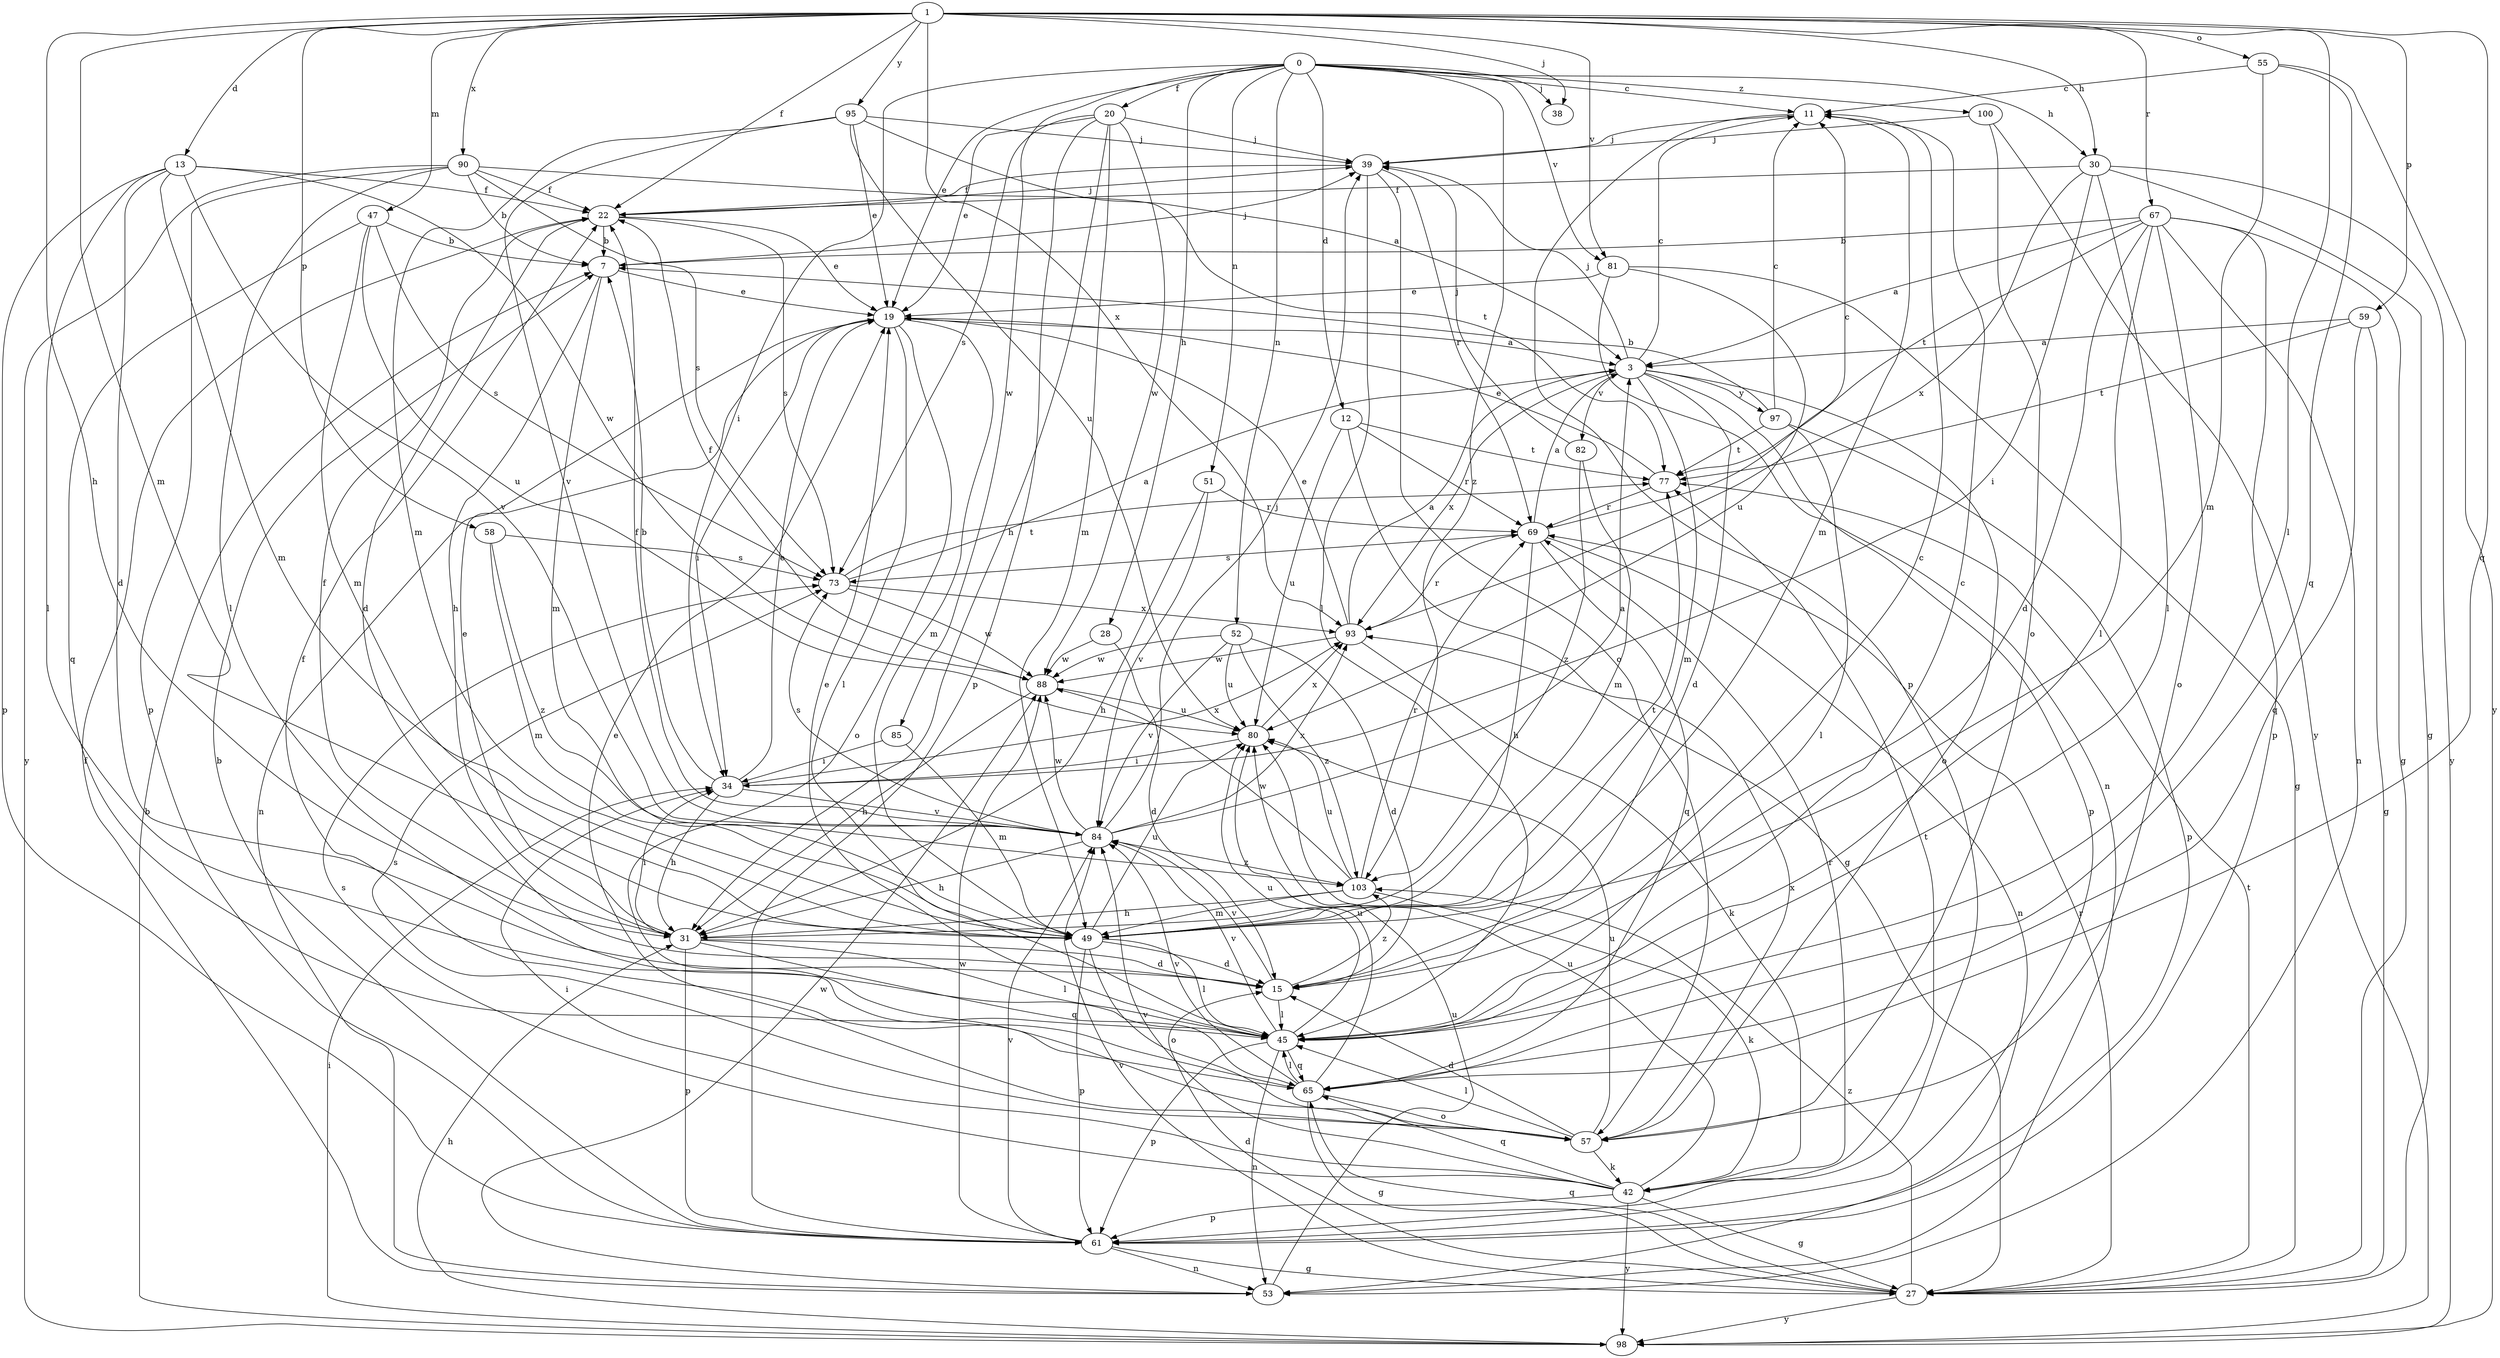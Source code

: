 strict digraph  {
0;
1;
3;
7;
11;
12;
13;
15;
19;
20;
22;
27;
28;
30;
31;
34;
38;
39;
42;
45;
47;
49;
51;
52;
53;
55;
57;
58;
59;
61;
65;
67;
69;
73;
77;
80;
81;
82;
84;
85;
88;
90;
93;
95;
97;
98;
100;
103;
0 -> 11  [label=c];
0 -> 12  [label=d];
0 -> 19  [label=e];
0 -> 20  [label=f];
0 -> 28  [label=h];
0 -> 30  [label=h];
0 -> 34  [label=i];
0 -> 38  [label=j];
0 -> 51  [label=n];
0 -> 52  [label=n];
0 -> 81  [label=v];
0 -> 85  [label=w];
0 -> 100  [label=z];
0 -> 103  [label=z];
1 -> 13  [label=d];
1 -> 22  [label=f];
1 -> 30  [label=h];
1 -> 31  [label=h];
1 -> 38  [label=j];
1 -> 45  [label=l];
1 -> 47  [label=m];
1 -> 49  [label=m];
1 -> 55  [label=o];
1 -> 58  [label=p];
1 -> 59  [label=p];
1 -> 65  [label=q];
1 -> 67  [label=r];
1 -> 81  [label=v];
1 -> 90  [label=x];
1 -> 93  [label=x];
1 -> 95  [label=y];
3 -> 11  [label=c];
3 -> 15  [label=d];
3 -> 39  [label=j];
3 -> 49  [label=m];
3 -> 57  [label=o];
3 -> 61  [label=p];
3 -> 82  [label=v];
3 -> 93  [label=x];
3 -> 97  [label=y];
7 -> 19  [label=e];
7 -> 31  [label=h];
7 -> 39  [label=j];
7 -> 49  [label=m];
11 -> 39  [label=j];
11 -> 49  [label=m];
11 -> 61  [label=p];
12 -> 27  [label=g];
12 -> 69  [label=r];
12 -> 77  [label=t];
12 -> 80  [label=u];
13 -> 15  [label=d];
13 -> 22  [label=f];
13 -> 45  [label=l];
13 -> 49  [label=m];
13 -> 61  [label=p];
13 -> 84  [label=v];
13 -> 88  [label=w];
15 -> 11  [label=c];
15 -> 45  [label=l];
15 -> 84  [label=v];
15 -> 103  [label=z];
19 -> 3  [label=a];
19 -> 34  [label=i];
19 -> 45  [label=l];
19 -> 49  [label=m];
19 -> 53  [label=n];
19 -> 57  [label=o];
20 -> 19  [label=e];
20 -> 31  [label=h];
20 -> 39  [label=j];
20 -> 49  [label=m];
20 -> 61  [label=p];
20 -> 73  [label=s];
20 -> 88  [label=w];
22 -> 7  [label=b];
22 -> 15  [label=d];
22 -> 19  [label=e];
22 -> 39  [label=j];
22 -> 73  [label=s];
27 -> 15  [label=d];
27 -> 65  [label=q];
27 -> 69  [label=r];
27 -> 77  [label=t];
27 -> 84  [label=v];
27 -> 98  [label=y];
27 -> 103  [label=z];
28 -> 15  [label=d];
28 -> 88  [label=w];
30 -> 22  [label=f];
30 -> 27  [label=g];
30 -> 34  [label=i];
30 -> 45  [label=l];
30 -> 93  [label=x];
30 -> 98  [label=y];
31 -> 15  [label=d];
31 -> 19  [label=e];
31 -> 22  [label=f];
31 -> 34  [label=i];
31 -> 45  [label=l];
31 -> 61  [label=p];
31 -> 65  [label=q];
34 -> 7  [label=b];
34 -> 19  [label=e];
34 -> 31  [label=h];
34 -> 84  [label=v];
34 -> 93  [label=x];
39 -> 22  [label=f];
39 -> 45  [label=l];
39 -> 57  [label=o];
39 -> 69  [label=r];
42 -> 27  [label=g];
42 -> 34  [label=i];
42 -> 61  [label=p];
42 -> 65  [label=q];
42 -> 69  [label=r];
42 -> 73  [label=s];
42 -> 77  [label=t];
42 -> 80  [label=u];
42 -> 84  [label=v];
42 -> 98  [label=y];
45 -> 11  [label=c];
45 -> 19  [label=e];
45 -> 53  [label=n];
45 -> 61  [label=p];
45 -> 65  [label=q];
45 -> 80  [label=u];
45 -> 84  [label=v];
47 -> 7  [label=b];
47 -> 49  [label=m];
47 -> 65  [label=q];
47 -> 73  [label=s];
47 -> 80  [label=u];
49 -> 15  [label=d];
49 -> 45  [label=l];
49 -> 57  [label=o];
49 -> 61  [label=p];
49 -> 77  [label=t];
49 -> 80  [label=u];
51 -> 31  [label=h];
51 -> 69  [label=r];
51 -> 84  [label=v];
52 -> 15  [label=d];
52 -> 80  [label=u];
52 -> 84  [label=v];
52 -> 88  [label=w];
52 -> 103  [label=z];
53 -> 22  [label=f];
53 -> 80  [label=u];
53 -> 88  [label=w];
55 -> 11  [label=c];
55 -> 49  [label=m];
55 -> 65  [label=q];
55 -> 98  [label=y];
57 -> 15  [label=d];
57 -> 19  [label=e];
57 -> 42  [label=k];
57 -> 45  [label=l];
57 -> 73  [label=s];
57 -> 80  [label=u];
57 -> 93  [label=x];
58 -> 49  [label=m];
58 -> 73  [label=s];
58 -> 103  [label=z];
59 -> 3  [label=a];
59 -> 27  [label=g];
59 -> 65  [label=q];
59 -> 77  [label=t];
61 -> 7  [label=b];
61 -> 27  [label=g];
61 -> 53  [label=n];
61 -> 84  [label=v];
61 -> 88  [label=w];
65 -> 22  [label=f];
65 -> 27  [label=g];
65 -> 45  [label=l];
65 -> 57  [label=o];
65 -> 80  [label=u];
65 -> 84  [label=v];
67 -> 3  [label=a];
67 -> 7  [label=b];
67 -> 15  [label=d];
67 -> 27  [label=g];
67 -> 45  [label=l];
67 -> 53  [label=n];
67 -> 57  [label=o];
67 -> 61  [label=p];
67 -> 77  [label=t];
69 -> 3  [label=a];
69 -> 11  [label=c];
69 -> 31  [label=h];
69 -> 53  [label=n];
69 -> 65  [label=q];
69 -> 73  [label=s];
73 -> 3  [label=a];
73 -> 77  [label=t];
73 -> 88  [label=w];
73 -> 93  [label=x];
77 -> 19  [label=e];
77 -> 69  [label=r];
80 -> 34  [label=i];
80 -> 93  [label=x];
81 -> 19  [label=e];
81 -> 27  [label=g];
81 -> 53  [label=n];
81 -> 80  [label=u];
82 -> 39  [label=j];
82 -> 49  [label=m];
82 -> 103  [label=z];
84 -> 3  [label=a];
84 -> 22  [label=f];
84 -> 31  [label=h];
84 -> 39  [label=j];
84 -> 73  [label=s];
84 -> 88  [label=w];
84 -> 93  [label=x];
84 -> 103  [label=z];
85 -> 34  [label=i];
85 -> 49  [label=m];
88 -> 22  [label=f];
88 -> 31  [label=h];
88 -> 80  [label=u];
90 -> 7  [label=b];
90 -> 22  [label=f];
90 -> 45  [label=l];
90 -> 61  [label=p];
90 -> 73  [label=s];
90 -> 77  [label=t];
90 -> 98  [label=y];
93 -> 3  [label=a];
93 -> 19  [label=e];
93 -> 42  [label=k];
93 -> 69  [label=r];
93 -> 88  [label=w];
95 -> 3  [label=a];
95 -> 19  [label=e];
95 -> 39  [label=j];
95 -> 49  [label=m];
95 -> 80  [label=u];
95 -> 84  [label=v];
97 -> 7  [label=b];
97 -> 11  [label=c];
97 -> 45  [label=l];
97 -> 61  [label=p];
97 -> 77  [label=t];
98 -> 7  [label=b];
98 -> 31  [label=h];
98 -> 34  [label=i];
100 -> 39  [label=j];
100 -> 57  [label=o];
100 -> 98  [label=y];
103 -> 31  [label=h];
103 -> 42  [label=k];
103 -> 49  [label=m];
103 -> 69  [label=r];
103 -> 80  [label=u];
103 -> 88  [label=w];
}
